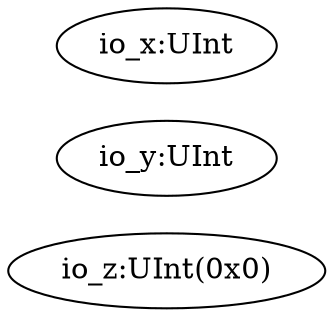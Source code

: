 digraph ZeroWidthTest_DivUZ_1{
rankdir = LR;
  io_z[label="io_z:UInt(0x0)"];
  io_y[label="io_y:UInt"];
  io_x[label="io_x:UInt"];
}